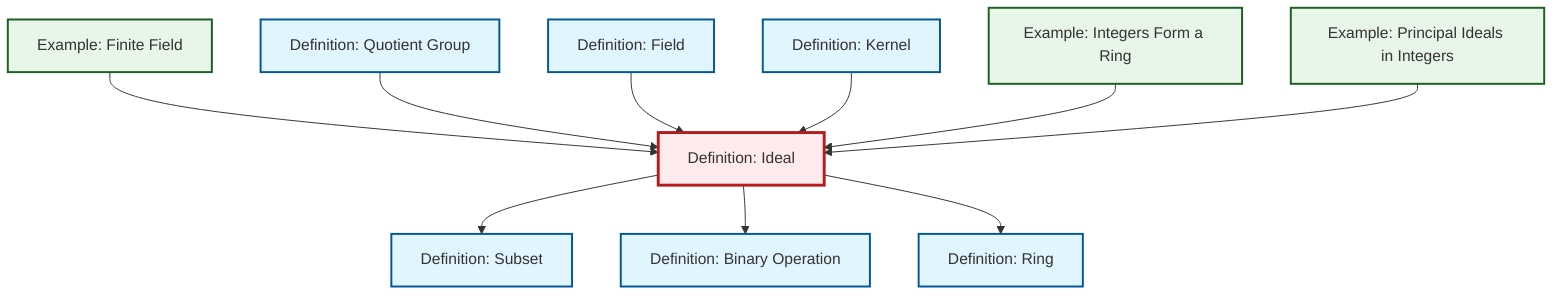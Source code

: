 graph TD
    classDef definition fill:#e1f5fe,stroke:#01579b,stroke-width:2px
    classDef theorem fill:#f3e5f5,stroke:#4a148c,stroke-width:2px
    classDef axiom fill:#fff3e0,stroke:#e65100,stroke-width:2px
    classDef example fill:#e8f5e9,stroke:#1b5e20,stroke-width:2px
    classDef current fill:#ffebee,stroke:#b71c1c,stroke-width:3px
    def-ideal["Definition: Ideal"]:::definition
    def-field["Definition: Field"]:::definition
    def-quotient-group["Definition: Quotient Group"]:::definition
    def-ring["Definition: Ring"]:::definition
    ex-principal-ideal["Example: Principal Ideals in Integers"]:::example
    def-kernel["Definition: Kernel"]:::definition
    ex-integers-ring["Example: Integers Form a Ring"]:::example
    ex-finite-field["Example: Finite Field"]:::example
    def-subset["Definition: Subset"]:::definition
    def-binary-operation["Definition: Binary Operation"]:::definition
    ex-finite-field --> def-ideal
    def-quotient-group --> def-ideal
    def-field --> def-ideal
    def-kernel --> def-ideal
    ex-integers-ring --> def-ideal
    ex-principal-ideal --> def-ideal
    def-ideal --> def-subset
    def-ideal --> def-binary-operation
    def-ideal --> def-ring
    class def-ideal current